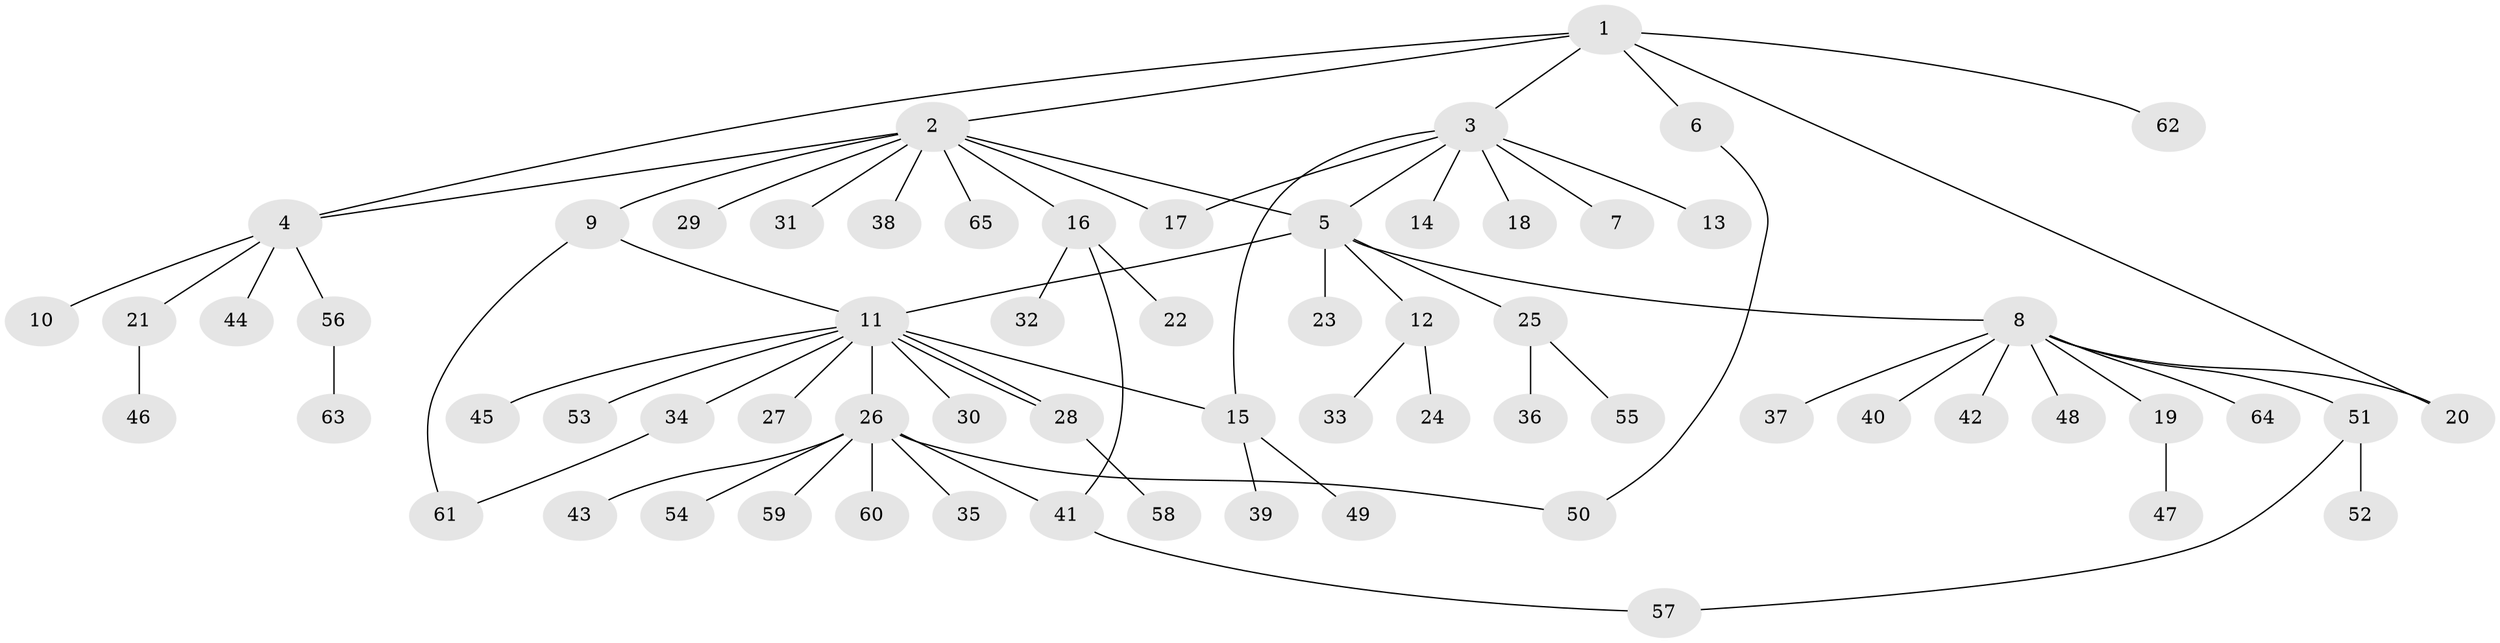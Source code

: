 // coarse degree distribution, {1: 0.875, 15: 0.03125, 7: 0.03125, 12: 0.03125, 2: 0.03125}
// Generated by graph-tools (version 1.1) at 2025/51/03/04/25 21:51:01]
// undirected, 65 vertices, 75 edges
graph export_dot {
graph [start="1"]
  node [color=gray90,style=filled];
  1;
  2;
  3;
  4;
  5;
  6;
  7;
  8;
  9;
  10;
  11;
  12;
  13;
  14;
  15;
  16;
  17;
  18;
  19;
  20;
  21;
  22;
  23;
  24;
  25;
  26;
  27;
  28;
  29;
  30;
  31;
  32;
  33;
  34;
  35;
  36;
  37;
  38;
  39;
  40;
  41;
  42;
  43;
  44;
  45;
  46;
  47;
  48;
  49;
  50;
  51;
  52;
  53;
  54;
  55;
  56;
  57;
  58;
  59;
  60;
  61;
  62;
  63;
  64;
  65;
  1 -- 2;
  1 -- 3;
  1 -- 4;
  1 -- 6;
  1 -- 20;
  1 -- 62;
  2 -- 4;
  2 -- 5;
  2 -- 9;
  2 -- 16;
  2 -- 17;
  2 -- 29;
  2 -- 31;
  2 -- 38;
  2 -- 65;
  3 -- 5;
  3 -- 7;
  3 -- 13;
  3 -- 14;
  3 -- 15;
  3 -- 17;
  3 -- 18;
  4 -- 10;
  4 -- 21;
  4 -- 44;
  4 -- 56;
  5 -- 8;
  5 -- 11;
  5 -- 12;
  5 -- 23;
  5 -- 25;
  6 -- 50;
  8 -- 19;
  8 -- 20;
  8 -- 37;
  8 -- 40;
  8 -- 42;
  8 -- 48;
  8 -- 51;
  8 -- 64;
  9 -- 11;
  9 -- 61;
  11 -- 15;
  11 -- 26;
  11 -- 27;
  11 -- 28;
  11 -- 28;
  11 -- 30;
  11 -- 34;
  11 -- 45;
  11 -- 53;
  12 -- 24;
  12 -- 33;
  15 -- 39;
  15 -- 49;
  16 -- 22;
  16 -- 32;
  16 -- 41;
  19 -- 47;
  21 -- 46;
  25 -- 36;
  25 -- 55;
  26 -- 35;
  26 -- 41;
  26 -- 43;
  26 -- 50;
  26 -- 54;
  26 -- 59;
  26 -- 60;
  28 -- 58;
  34 -- 61;
  41 -- 57;
  51 -- 52;
  51 -- 57;
  56 -- 63;
}
